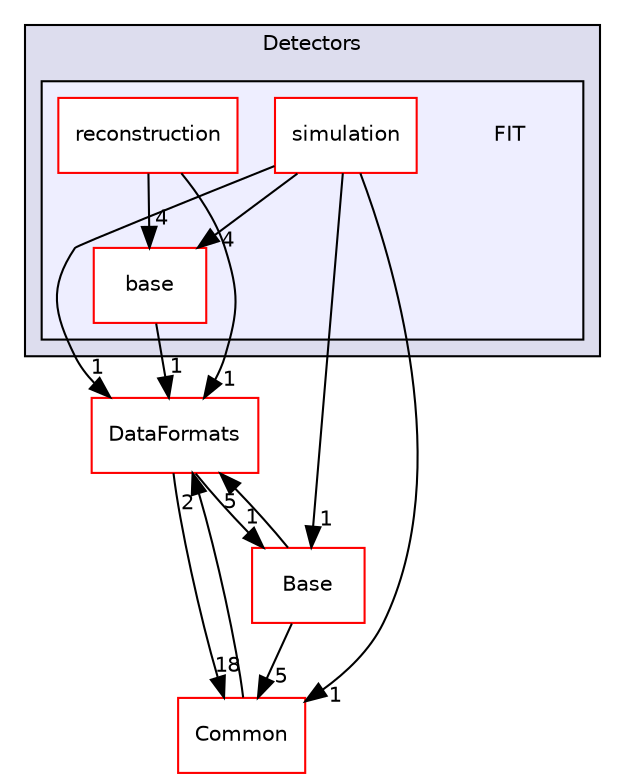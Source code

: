 digraph "/home/travis/build/AliceO2Group/AliceO2/Detectors/FIT" {
  bgcolor=transparent;
  compound=true
  node [ fontsize="10", fontname="Helvetica"];
  edge [ labelfontsize="10", labelfontname="Helvetica"];
  subgraph clusterdir_051dca18e802f8e9474f2e30d29c04e0 {
    graph [ bgcolor="#ddddee", pencolor="black", label="Detectors" fontname="Helvetica", fontsize="10", URL="dir_051dca18e802f8e9474f2e30d29c04e0.html"]
  subgraph clusterdir_d14e88a79bca429480864605ee348cef {
    graph [ bgcolor="#eeeeff", pencolor="black", label="" URL="dir_d14e88a79bca429480864605ee348cef.html"];
    dir_d14e88a79bca429480864605ee348cef [shape=plaintext label="FIT"];
    dir_efd5be80f1ea96799fa313034d485898 [shape=box label="base" color="red" fillcolor="white" style="filled" URL="dir_efd5be80f1ea96799fa313034d485898.html"];
    dir_2c820bed5c411b935519b7bdac22c9ce [shape=box label="reconstruction" color="red" fillcolor="white" style="filled" URL="dir_2c820bed5c411b935519b7bdac22c9ce.html"];
    dir_d961a1fccbdc187b00f8f36febec53be [shape=box label="simulation" color="red" fillcolor="white" style="filled" URL="dir_d961a1fccbdc187b00f8f36febec53be.html"];
  }
  }
  dir_4ab6b4cc6a7edbff49100e9123df213f [shape=box label="Common" color="red" URL="dir_4ab6b4cc6a7edbff49100e9123df213f.html"];
  dir_37c90836491b695b472bf98d1be8336b [shape=box label="Base" color="red" URL="dir_37c90836491b695b472bf98d1be8336b.html"];
  dir_2171f7ec022c5423887b07c69b2f5b48 [shape=box label="DataFormats" color="red" URL="dir_2171f7ec022c5423887b07c69b2f5b48.html"];
  dir_4ab6b4cc6a7edbff49100e9123df213f->dir_2171f7ec022c5423887b07c69b2f5b48 [headlabel="2", labeldistance=1.5 headhref="dir_000016_000056.html"];
  dir_2c820bed5c411b935519b7bdac22c9ce->dir_efd5be80f1ea96799fa313034d485898 [headlabel="4", labeldistance=1.5 headhref="dir_000232_000203.html"];
  dir_2c820bed5c411b935519b7bdac22c9ce->dir_2171f7ec022c5423887b07c69b2f5b48 [headlabel="1", labeldistance=1.5 headhref="dir_000232_000056.html"];
  dir_37c90836491b695b472bf98d1be8336b->dir_4ab6b4cc6a7edbff49100e9123df213f [headlabel="5", labeldistance=1.5 headhref="dir_000154_000016.html"];
  dir_37c90836491b695b472bf98d1be8336b->dir_2171f7ec022c5423887b07c69b2f5b48 [headlabel="5", labeldistance=1.5 headhref="dir_000154_000056.html"];
  dir_d961a1fccbdc187b00f8f36febec53be->dir_4ab6b4cc6a7edbff49100e9123df213f [headlabel="1", labeldistance=1.5 headhref="dir_000161_000016.html"];
  dir_d961a1fccbdc187b00f8f36febec53be->dir_37c90836491b695b472bf98d1be8336b [headlabel="1", labeldistance=1.5 headhref="dir_000161_000154.html"];
  dir_d961a1fccbdc187b00f8f36febec53be->dir_efd5be80f1ea96799fa313034d485898 [headlabel="4", labeldistance=1.5 headhref="dir_000161_000203.html"];
  dir_d961a1fccbdc187b00f8f36febec53be->dir_2171f7ec022c5423887b07c69b2f5b48 [headlabel="1", labeldistance=1.5 headhref="dir_000161_000056.html"];
  dir_efd5be80f1ea96799fa313034d485898->dir_2171f7ec022c5423887b07c69b2f5b48 [headlabel="1", labeldistance=1.5 headhref="dir_000203_000056.html"];
  dir_2171f7ec022c5423887b07c69b2f5b48->dir_4ab6b4cc6a7edbff49100e9123df213f [headlabel="18", labeldistance=1.5 headhref="dir_000056_000016.html"];
  dir_2171f7ec022c5423887b07c69b2f5b48->dir_37c90836491b695b472bf98d1be8336b [headlabel="1", labeldistance=1.5 headhref="dir_000056_000154.html"];
}
